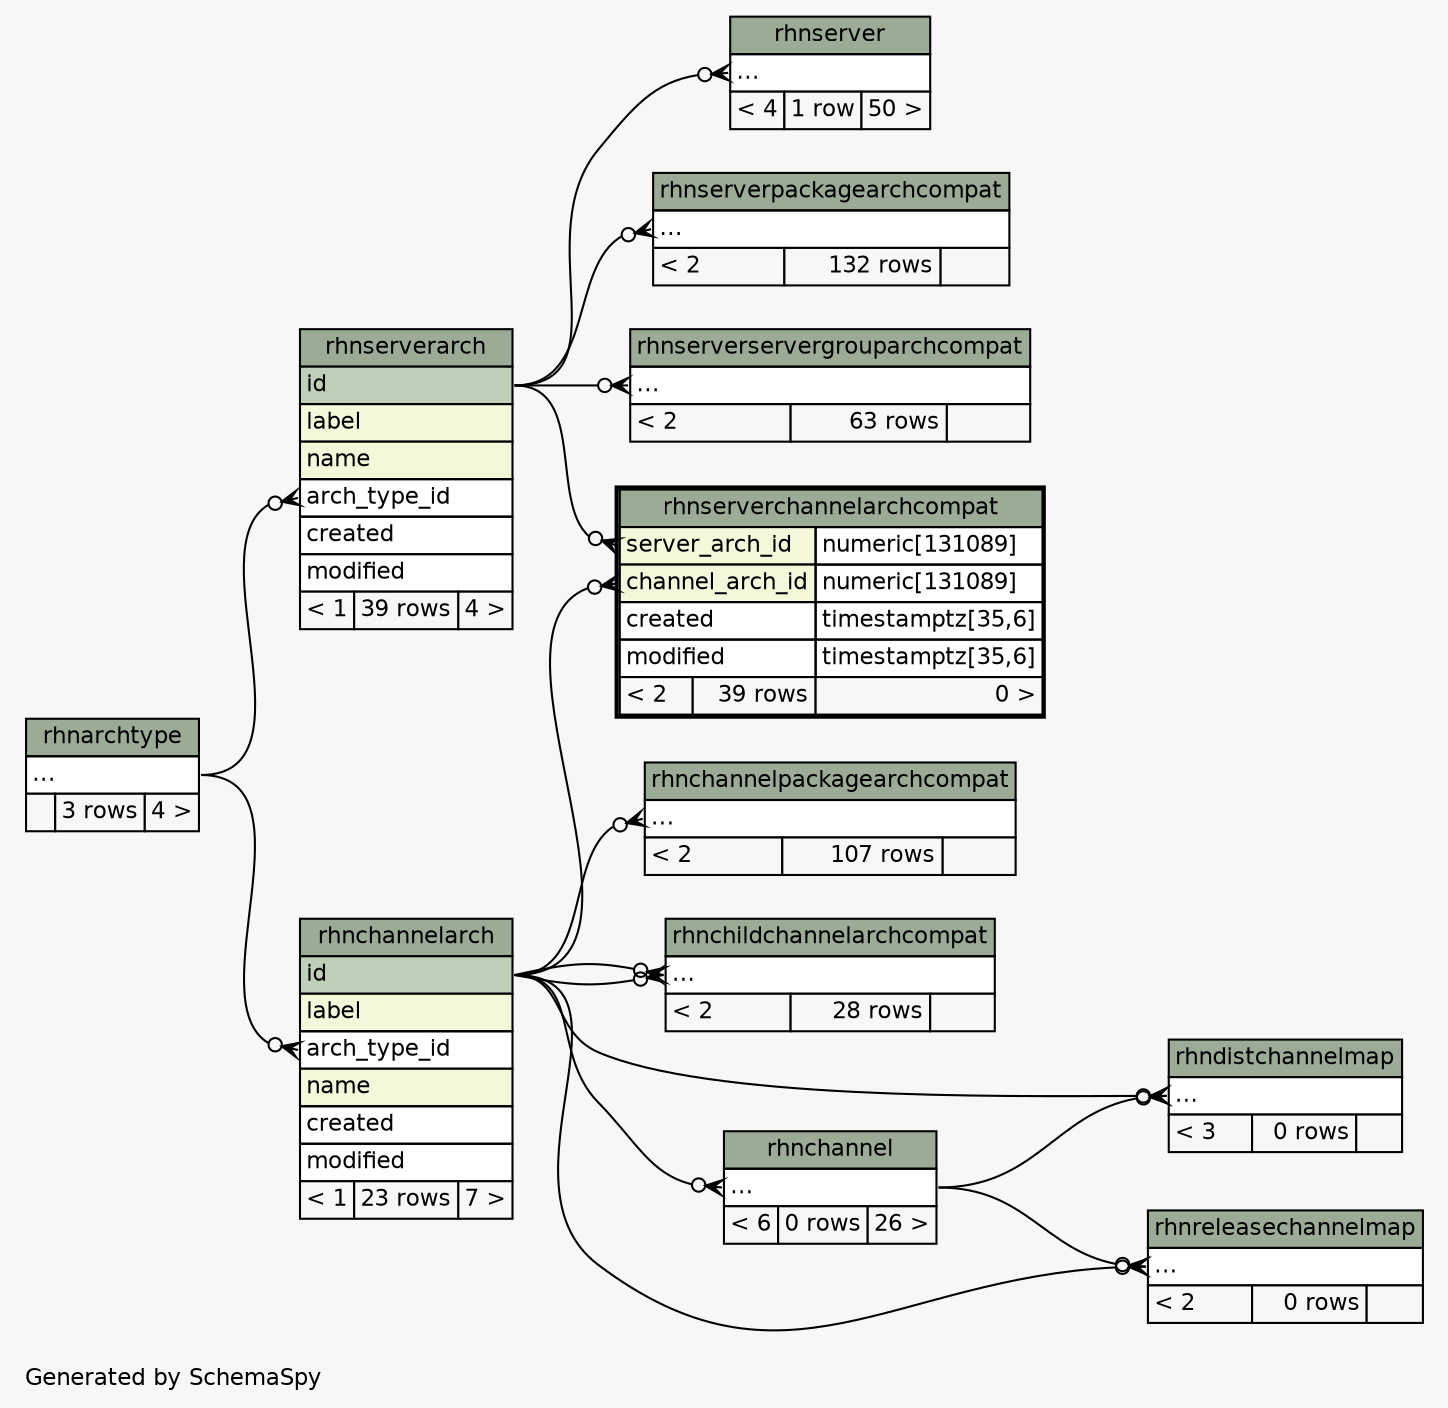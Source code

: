 // dot 2.26.0 on Linux 2.6.32-696.6.3.el6.x86_64
// SchemaSpy rev 590
digraph "twoDegreesRelationshipsDiagram" {
  graph [
    rankdir="RL"
    bgcolor="#f7f7f7"
    label="\nGenerated by SchemaSpy"
    labeljust="l"
    nodesep="0.18"
    ranksep="0.46"
    fontname="Helvetica"
    fontsize="11"
  ];
  node [
    fontname="Helvetica"
    fontsize="11"
    shape="plaintext"
  ];
  edge [
    arrowsize="0.8"
  ];
  "rhnchannel":"elipses":w -> "rhnchannelarch":"id":e [arrowhead=none dir=back arrowtail=crowodot];
  "rhnchannelarch":"arch_type_id":w -> "rhnarchtype":"elipses":e [arrowhead=none dir=back arrowtail=crowodot];
  "rhnchannelpackagearchcompat":"elipses":w -> "rhnchannelarch":"id":e [arrowhead=none dir=back arrowtail=crowodot];
  "rhnchildchannelarchcompat":"elipses":w -> "rhnchannelarch":"id":e [arrowhead=none dir=back arrowtail=crowodot];
  "rhnchildchannelarchcompat":"elipses":w -> "rhnchannelarch":"id":e [arrowhead=none dir=back arrowtail=crowodot];
  "rhndistchannelmap":"elipses":w -> "rhnchannelarch":"id":e [arrowhead=none dir=back arrowtail=crowodot];
  "rhndistchannelmap":"elipses":w -> "rhnchannel":"elipses":e [arrowhead=none dir=back arrowtail=crowodot];
  "rhnreleasechannelmap":"elipses":w -> "rhnchannelarch":"id":e [arrowhead=none dir=back arrowtail=crowodot];
  "rhnreleasechannelmap":"elipses":w -> "rhnchannel":"elipses":e [arrowhead=none dir=back arrowtail=crowodot];
  "rhnserver":"elipses":w -> "rhnserverarch":"id":e [arrowhead=none dir=back arrowtail=crowodot];
  "rhnserverarch":"arch_type_id":w -> "rhnarchtype":"elipses":e [arrowhead=none dir=back arrowtail=crowodot];
  "rhnserverchannelarchcompat":"channel_arch_id":w -> "rhnchannelarch":"id":e [arrowhead=none dir=back arrowtail=crowodot];
  "rhnserverchannelarchcompat":"server_arch_id":w -> "rhnserverarch":"id":e [arrowhead=none dir=back arrowtail=crowodot];
  "rhnserverpackagearchcompat":"elipses":w -> "rhnserverarch":"id":e [arrowhead=none dir=back arrowtail=crowodot];
  "rhnserverservergrouparchcompat":"elipses":w -> "rhnserverarch":"id":e [arrowhead=none dir=back arrowtail=crowodot];
  "rhnarchtype" [
    label=<
    <TABLE BORDER="0" CELLBORDER="1" CELLSPACING="0" BGCOLOR="#ffffff">
      <TR><TD COLSPAN="3" BGCOLOR="#9bab96" ALIGN="CENTER">rhnarchtype</TD></TR>
      <TR><TD PORT="elipses" COLSPAN="3" ALIGN="LEFT">...</TD></TR>
      <TR><TD ALIGN="LEFT" BGCOLOR="#f7f7f7">  </TD><TD ALIGN="RIGHT" BGCOLOR="#f7f7f7">3 rows</TD><TD ALIGN="RIGHT" BGCOLOR="#f7f7f7">4 &gt;</TD></TR>
    </TABLE>>
    URL="rhnarchtype.html"
    tooltip="rhnarchtype"
  ];
  "rhnchannel" [
    label=<
    <TABLE BORDER="0" CELLBORDER="1" CELLSPACING="0" BGCOLOR="#ffffff">
      <TR><TD COLSPAN="3" BGCOLOR="#9bab96" ALIGN="CENTER">rhnchannel</TD></TR>
      <TR><TD PORT="elipses" COLSPAN="3" ALIGN="LEFT">...</TD></TR>
      <TR><TD ALIGN="LEFT" BGCOLOR="#f7f7f7">&lt; 6</TD><TD ALIGN="RIGHT" BGCOLOR="#f7f7f7">0 rows</TD><TD ALIGN="RIGHT" BGCOLOR="#f7f7f7">26 &gt;</TD></TR>
    </TABLE>>
    URL="rhnchannel.html"
    tooltip="rhnchannel"
  ];
  "rhnchannelarch" [
    label=<
    <TABLE BORDER="0" CELLBORDER="1" CELLSPACING="0" BGCOLOR="#ffffff">
      <TR><TD COLSPAN="3" BGCOLOR="#9bab96" ALIGN="CENTER">rhnchannelarch</TD></TR>
      <TR><TD PORT="id" COLSPAN="3" BGCOLOR="#bed1b8" ALIGN="LEFT">id</TD></TR>
      <TR><TD PORT="label" COLSPAN="3" BGCOLOR="#f4f7da" ALIGN="LEFT">label</TD></TR>
      <TR><TD PORT="arch_type_id" COLSPAN="3" ALIGN="LEFT">arch_type_id</TD></TR>
      <TR><TD PORT="name" COLSPAN="3" BGCOLOR="#f4f7da" ALIGN="LEFT">name</TD></TR>
      <TR><TD PORT="created" COLSPAN="3" ALIGN="LEFT">created</TD></TR>
      <TR><TD PORT="modified" COLSPAN="3" ALIGN="LEFT">modified</TD></TR>
      <TR><TD ALIGN="LEFT" BGCOLOR="#f7f7f7">&lt; 1</TD><TD ALIGN="RIGHT" BGCOLOR="#f7f7f7">23 rows</TD><TD ALIGN="RIGHT" BGCOLOR="#f7f7f7">7 &gt;</TD></TR>
    </TABLE>>
    URL="rhnchannelarch.html"
    tooltip="rhnchannelarch"
  ];
  "rhnchannelpackagearchcompat" [
    label=<
    <TABLE BORDER="0" CELLBORDER="1" CELLSPACING="0" BGCOLOR="#ffffff">
      <TR><TD COLSPAN="3" BGCOLOR="#9bab96" ALIGN="CENTER">rhnchannelpackagearchcompat</TD></TR>
      <TR><TD PORT="elipses" COLSPAN="3" ALIGN="LEFT">...</TD></TR>
      <TR><TD ALIGN="LEFT" BGCOLOR="#f7f7f7">&lt; 2</TD><TD ALIGN="RIGHT" BGCOLOR="#f7f7f7">107 rows</TD><TD ALIGN="RIGHT" BGCOLOR="#f7f7f7">  </TD></TR>
    </TABLE>>
    URL="rhnchannelpackagearchcompat.html"
    tooltip="rhnchannelpackagearchcompat"
  ];
  "rhnchildchannelarchcompat" [
    label=<
    <TABLE BORDER="0" CELLBORDER="1" CELLSPACING="0" BGCOLOR="#ffffff">
      <TR><TD COLSPAN="3" BGCOLOR="#9bab96" ALIGN="CENTER">rhnchildchannelarchcompat</TD></TR>
      <TR><TD PORT="elipses" COLSPAN="3" ALIGN="LEFT">...</TD></TR>
      <TR><TD ALIGN="LEFT" BGCOLOR="#f7f7f7">&lt; 2</TD><TD ALIGN="RIGHT" BGCOLOR="#f7f7f7">28 rows</TD><TD ALIGN="RIGHT" BGCOLOR="#f7f7f7">  </TD></TR>
    </TABLE>>
    URL="rhnchildchannelarchcompat.html"
    tooltip="rhnchildchannelarchcompat"
  ];
  "rhndistchannelmap" [
    label=<
    <TABLE BORDER="0" CELLBORDER="1" CELLSPACING="0" BGCOLOR="#ffffff">
      <TR><TD COLSPAN="3" BGCOLOR="#9bab96" ALIGN="CENTER">rhndistchannelmap</TD></TR>
      <TR><TD PORT="elipses" COLSPAN="3" ALIGN="LEFT">...</TD></TR>
      <TR><TD ALIGN="LEFT" BGCOLOR="#f7f7f7">&lt; 3</TD><TD ALIGN="RIGHT" BGCOLOR="#f7f7f7">0 rows</TD><TD ALIGN="RIGHT" BGCOLOR="#f7f7f7">  </TD></TR>
    </TABLE>>
    URL="rhndistchannelmap.html"
    tooltip="rhndistchannelmap"
  ];
  "rhnreleasechannelmap" [
    label=<
    <TABLE BORDER="0" CELLBORDER="1" CELLSPACING="0" BGCOLOR="#ffffff">
      <TR><TD COLSPAN="3" BGCOLOR="#9bab96" ALIGN="CENTER">rhnreleasechannelmap</TD></TR>
      <TR><TD PORT="elipses" COLSPAN="3" ALIGN="LEFT">...</TD></TR>
      <TR><TD ALIGN="LEFT" BGCOLOR="#f7f7f7">&lt; 2</TD><TD ALIGN="RIGHT" BGCOLOR="#f7f7f7">0 rows</TD><TD ALIGN="RIGHT" BGCOLOR="#f7f7f7">  </TD></TR>
    </TABLE>>
    URL="rhnreleasechannelmap.html"
    tooltip="rhnreleasechannelmap"
  ];
  "rhnserver" [
    label=<
    <TABLE BORDER="0" CELLBORDER="1" CELLSPACING="0" BGCOLOR="#ffffff">
      <TR><TD COLSPAN="3" BGCOLOR="#9bab96" ALIGN="CENTER">rhnserver</TD></TR>
      <TR><TD PORT="elipses" COLSPAN="3" ALIGN="LEFT">...</TD></TR>
      <TR><TD ALIGN="LEFT" BGCOLOR="#f7f7f7">&lt; 4</TD><TD ALIGN="RIGHT" BGCOLOR="#f7f7f7">1 row</TD><TD ALIGN="RIGHT" BGCOLOR="#f7f7f7">50 &gt;</TD></TR>
    </TABLE>>
    URL="rhnserver.html"
    tooltip="rhnserver"
  ];
  "rhnserverarch" [
    label=<
    <TABLE BORDER="0" CELLBORDER="1" CELLSPACING="0" BGCOLOR="#ffffff">
      <TR><TD COLSPAN="3" BGCOLOR="#9bab96" ALIGN="CENTER">rhnserverarch</TD></TR>
      <TR><TD PORT="id" COLSPAN="3" BGCOLOR="#bed1b8" ALIGN="LEFT">id</TD></TR>
      <TR><TD PORT="label" COLSPAN="3" BGCOLOR="#f4f7da" ALIGN="LEFT">label</TD></TR>
      <TR><TD PORT="name" COLSPAN="3" BGCOLOR="#f4f7da" ALIGN="LEFT">name</TD></TR>
      <TR><TD PORT="arch_type_id" COLSPAN="3" ALIGN="LEFT">arch_type_id</TD></TR>
      <TR><TD PORT="created" COLSPAN="3" ALIGN="LEFT">created</TD></TR>
      <TR><TD PORT="modified" COLSPAN="3" ALIGN="LEFT">modified</TD></TR>
      <TR><TD ALIGN="LEFT" BGCOLOR="#f7f7f7">&lt; 1</TD><TD ALIGN="RIGHT" BGCOLOR="#f7f7f7">39 rows</TD><TD ALIGN="RIGHT" BGCOLOR="#f7f7f7">4 &gt;</TD></TR>
    </TABLE>>
    URL="rhnserverarch.html"
    tooltip="rhnserverarch"
  ];
  "rhnserverchannelarchcompat" [
    label=<
    <TABLE BORDER="2" CELLBORDER="1" CELLSPACING="0" BGCOLOR="#ffffff">
      <TR><TD COLSPAN="3" BGCOLOR="#9bab96" ALIGN="CENTER">rhnserverchannelarchcompat</TD></TR>
      <TR><TD PORT="server_arch_id" COLSPAN="2" BGCOLOR="#f4f7da" ALIGN="LEFT">server_arch_id</TD><TD PORT="server_arch_id.type" ALIGN="LEFT">numeric[131089]</TD></TR>
      <TR><TD PORT="channel_arch_id" COLSPAN="2" BGCOLOR="#f4f7da" ALIGN="LEFT">channel_arch_id</TD><TD PORT="channel_arch_id.type" ALIGN="LEFT">numeric[131089]</TD></TR>
      <TR><TD PORT="created" COLSPAN="2" ALIGN="LEFT">created</TD><TD PORT="created.type" ALIGN="LEFT">timestamptz[35,6]</TD></TR>
      <TR><TD PORT="modified" COLSPAN="2" ALIGN="LEFT">modified</TD><TD PORT="modified.type" ALIGN="LEFT">timestamptz[35,6]</TD></TR>
      <TR><TD ALIGN="LEFT" BGCOLOR="#f7f7f7">&lt; 2</TD><TD ALIGN="RIGHT" BGCOLOR="#f7f7f7">39 rows</TD><TD ALIGN="RIGHT" BGCOLOR="#f7f7f7">0 &gt;</TD></TR>
    </TABLE>>
    URL="rhnserverchannelarchcompat.html"
    tooltip="rhnserverchannelarchcompat"
  ];
  "rhnserverpackagearchcompat" [
    label=<
    <TABLE BORDER="0" CELLBORDER="1" CELLSPACING="0" BGCOLOR="#ffffff">
      <TR><TD COLSPAN="3" BGCOLOR="#9bab96" ALIGN="CENTER">rhnserverpackagearchcompat</TD></TR>
      <TR><TD PORT="elipses" COLSPAN="3" ALIGN="LEFT">...</TD></TR>
      <TR><TD ALIGN="LEFT" BGCOLOR="#f7f7f7">&lt; 2</TD><TD ALIGN="RIGHT" BGCOLOR="#f7f7f7">132 rows</TD><TD ALIGN="RIGHT" BGCOLOR="#f7f7f7">  </TD></TR>
    </TABLE>>
    URL="rhnserverpackagearchcompat.html"
    tooltip="rhnserverpackagearchcompat"
  ];
  "rhnserverservergrouparchcompat" [
    label=<
    <TABLE BORDER="0" CELLBORDER="1" CELLSPACING="0" BGCOLOR="#ffffff">
      <TR><TD COLSPAN="3" BGCOLOR="#9bab96" ALIGN="CENTER">rhnserverservergrouparchcompat</TD></TR>
      <TR><TD PORT="elipses" COLSPAN="3" ALIGN="LEFT">...</TD></TR>
      <TR><TD ALIGN="LEFT" BGCOLOR="#f7f7f7">&lt; 2</TD><TD ALIGN="RIGHT" BGCOLOR="#f7f7f7">63 rows</TD><TD ALIGN="RIGHT" BGCOLOR="#f7f7f7">  </TD></TR>
    </TABLE>>
    URL="rhnserverservergrouparchcompat.html"
    tooltip="rhnserverservergrouparchcompat"
  ];
}
